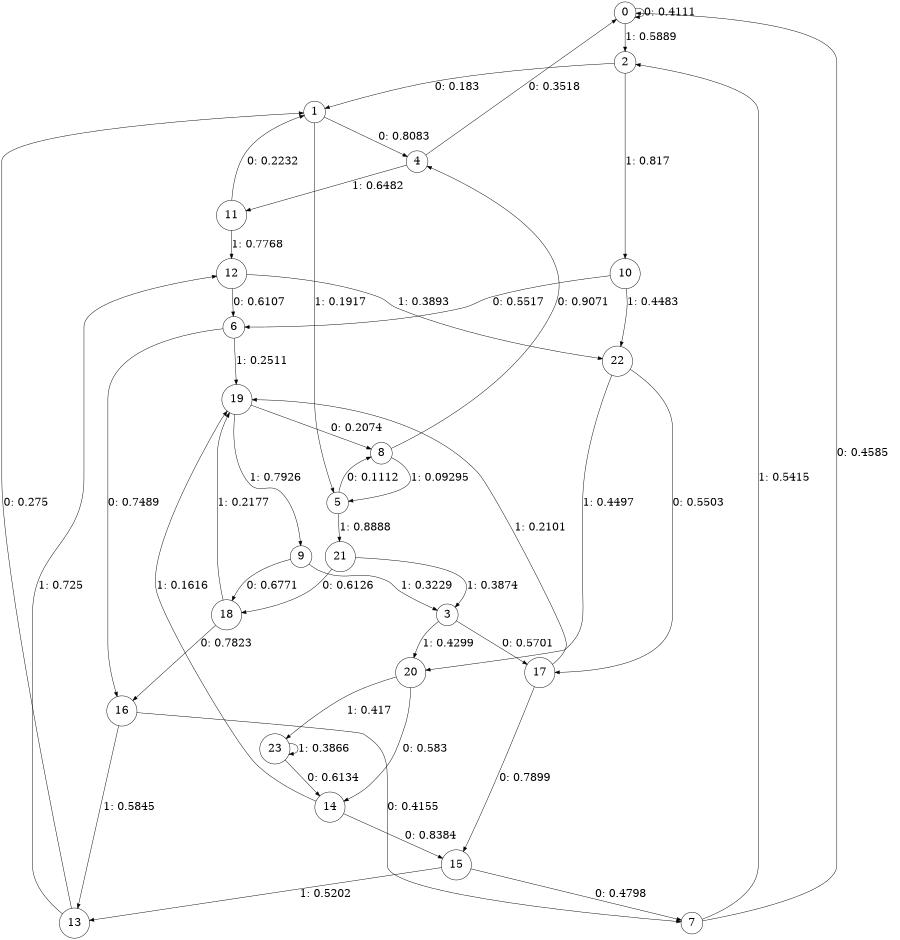 digraph "ch45concat_phase3_L5" {
size = "6,8.5";
ratio = "fill";
node [shape = circle];
node [fontsize = 24];
edge [fontsize = 24];
0 -> 0 [label = "0: 0.4111   "];
0 -> 2 [label = "1: 0.5889   "];
1 -> 4 [label = "0: 0.8083   "];
1 -> 5 [label = "1: 0.1917   "];
2 -> 1 [label = "0: 0.183    "];
2 -> 10 [label = "1: 0.817    "];
3 -> 17 [label = "0: 0.5701   "];
3 -> 20 [label = "1: 0.4299   "];
4 -> 0 [label = "0: 0.3518   "];
4 -> 11 [label = "1: 0.6482   "];
5 -> 8 [label = "0: 0.1112   "];
5 -> 21 [label = "1: 0.8888   "];
6 -> 16 [label = "0: 0.7489   "];
6 -> 19 [label = "1: 0.2511   "];
7 -> 0 [label = "0: 0.4585   "];
7 -> 2 [label = "1: 0.5415   "];
8 -> 4 [label = "0: 0.9071   "];
8 -> 5 [label = "1: 0.09295  "];
9 -> 18 [label = "0: 0.6771   "];
9 -> 3 [label = "1: 0.3229   "];
10 -> 6 [label = "0: 0.5517   "];
10 -> 22 [label = "1: 0.4483   "];
11 -> 1 [label = "0: 0.2232   "];
11 -> 12 [label = "1: 0.7768   "];
12 -> 6 [label = "0: 0.6107   "];
12 -> 22 [label = "1: 0.3893   "];
13 -> 1 [label = "0: 0.275    "];
13 -> 12 [label = "1: 0.725    "];
14 -> 15 [label = "0: 0.8384   "];
14 -> 19 [label = "1: 0.1616   "];
15 -> 7 [label = "0: 0.4798   "];
15 -> 13 [label = "1: 0.5202   "];
16 -> 7 [label = "0: 0.4155   "];
16 -> 13 [label = "1: 0.5845   "];
17 -> 15 [label = "0: 0.7899   "];
17 -> 19 [label = "1: 0.2101   "];
18 -> 16 [label = "0: 0.7823   "];
18 -> 19 [label = "1: 0.2177   "];
19 -> 8 [label = "0: 0.2074   "];
19 -> 9 [label = "1: 0.7926   "];
20 -> 14 [label = "0: 0.583    "];
20 -> 23 [label = "1: 0.417    "];
21 -> 18 [label = "0: 0.6126   "];
21 -> 3 [label = "1: 0.3874   "];
22 -> 17 [label = "0: 0.5503   "];
22 -> 20 [label = "1: 0.4497   "];
23 -> 14 [label = "0: 0.6134   "];
23 -> 23 [label = "1: 0.3866   "];
}